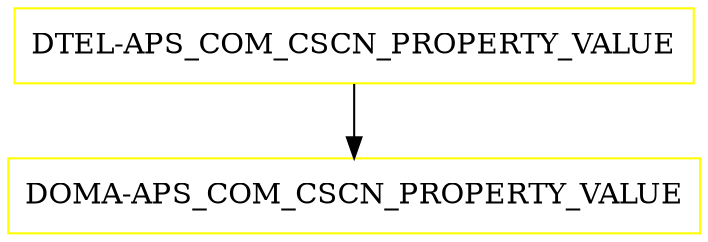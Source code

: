 digraph G {
  "DTEL-APS_COM_CSCN_PROPERTY_VALUE" [shape=box,color=yellow];
  "DOMA-APS_COM_CSCN_PROPERTY_VALUE" [shape=box,color=yellow,URL="./DOMA_APS_COM_CSCN_PROPERTY_VALUE.html"];
  "DTEL-APS_COM_CSCN_PROPERTY_VALUE" -> "DOMA-APS_COM_CSCN_PROPERTY_VALUE";
}
